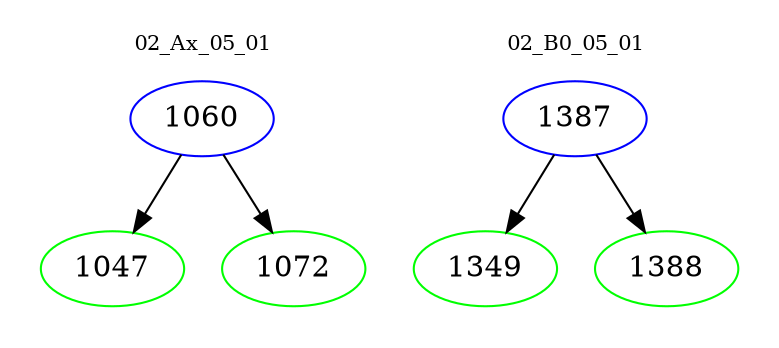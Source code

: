 digraph{
subgraph cluster_0 {
color = white
label = "02_Ax_05_01";
fontsize=10;
T0_1060 [label="1060", color="blue"]
T0_1060 -> T0_1047 [color="black"]
T0_1047 [label="1047", color="green"]
T0_1060 -> T0_1072 [color="black"]
T0_1072 [label="1072", color="green"]
}
subgraph cluster_1 {
color = white
label = "02_B0_05_01";
fontsize=10;
T1_1387 [label="1387", color="blue"]
T1_1387 -> T1_1349 [color="black"]
T1_1349 [label="1349", color="green"]
T1_1387 -> T1_1388 [color="black"]
T1_1388 [label="1388", color="green"]
}
}
